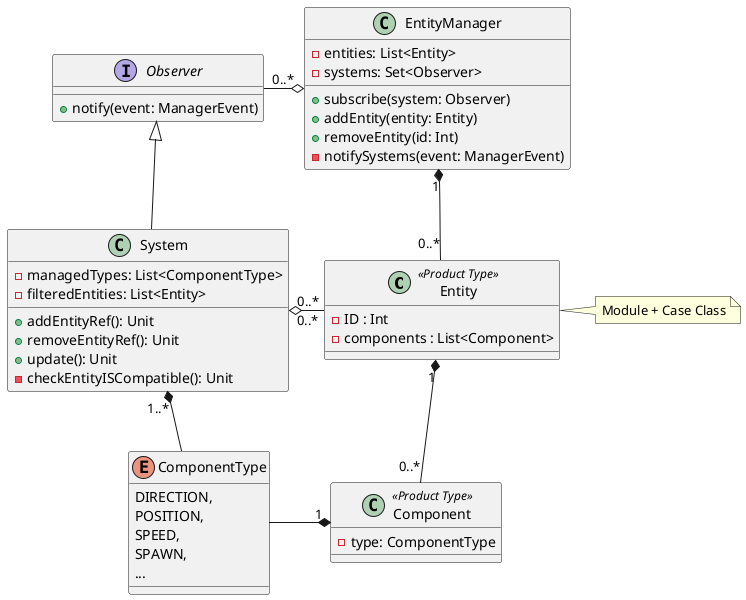 @startuml ECSClassDiagram

scale 1

class Entity <<Product Type>> {
    - ID : Int
    - components : List<Component>
}

enum ComponentType {
    DIRECTION,
    POSITION,
    SPEED,
    SPAWN,
    ...
}

class Component <<Product Type>> {
    - type: ComponentType
}

interface Observer {
    + notify(event: ManagerEvent)
}

class System {
    - managedTypes: List<ComponentType>
    - filteredEntities: List<Entity>

    + addEntityRef(): Unit
    + removeEntityRef(): Unit
    + update(): Unit
    - checkEntityISCompatible(): Unit
}


class EntityManager{
    - entities: List<Entity>
    - systems: Set<Observer>
    
    + subscribe(system: Observer)
    + addEntity(entity: Entity)
    + removeEntity(id: Int)
    - notifySystems(event: ManagerEvent)
}

note right of Entity: Module + Case Class

System -up-|> Observer
EntityManager o-left- "0..*" Observer
EntityManager "1" *-down- "0..*" Entity
System "0..*" o-right- "0..*" Entity
Entity "1" *-down- "0..*" Component
System "1..*" *-down- ComponentType
Component "1" *-left- ComponentType
@enduml